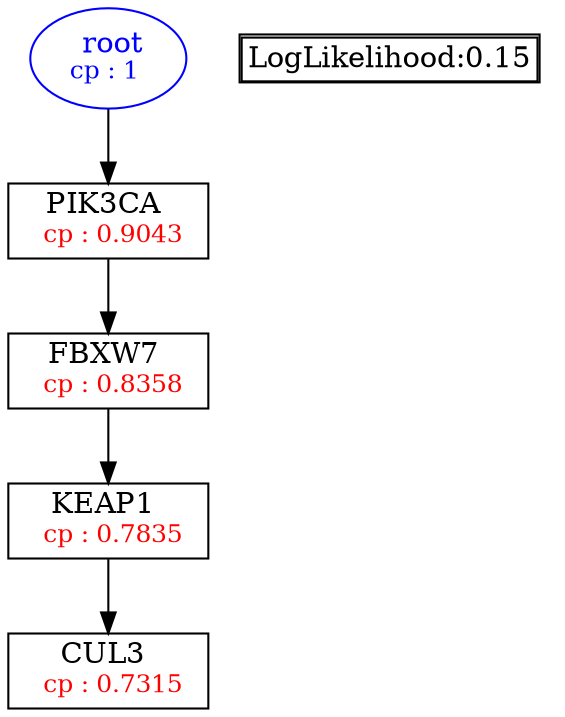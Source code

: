 digraph tree {
    "root" [label=<<font color='Blue'> root</font><br/><font color='Blue' POINT-SIZE='12'>cp : 1 </font>>, shape=oval, color=Blue];
    "S2" [label =<PIK3CA <br/> <font color='Red' POINT-SIZE='12'> cp : 0.9043 </font>>, shape=box];
    "S3" [label =<FBXW7 <br/> <font color='Red' POINT-SIZE='12'> cp : 0.8358 </font>>, shape=box];
    "S4" [label =<KEAP1 <br/> <font color='Red' POINT-SIZE='12'> cp : 0.7835 </font>>, shape=box];
    "S1" [label =<CUL3 <br/> <font color='Red' POINT-SIZE='12'> cp : 0.7315 </font>>, shape=box];
    "root" -> "S2";
    "S2" -> "S3";
    "S3" -> "S4";
    "S4" -> "S1";

    node[shape=plaintext]
    fontsize="10"
    struct1 [label=
    <<TABLE BORDER="1" CELLBORDER="1" CELLSPACING="0" >
    <TR><TD ALIGN="LEFT">LogLikelihood:0.15</TD></TR>
    </TABLE>>];

}
